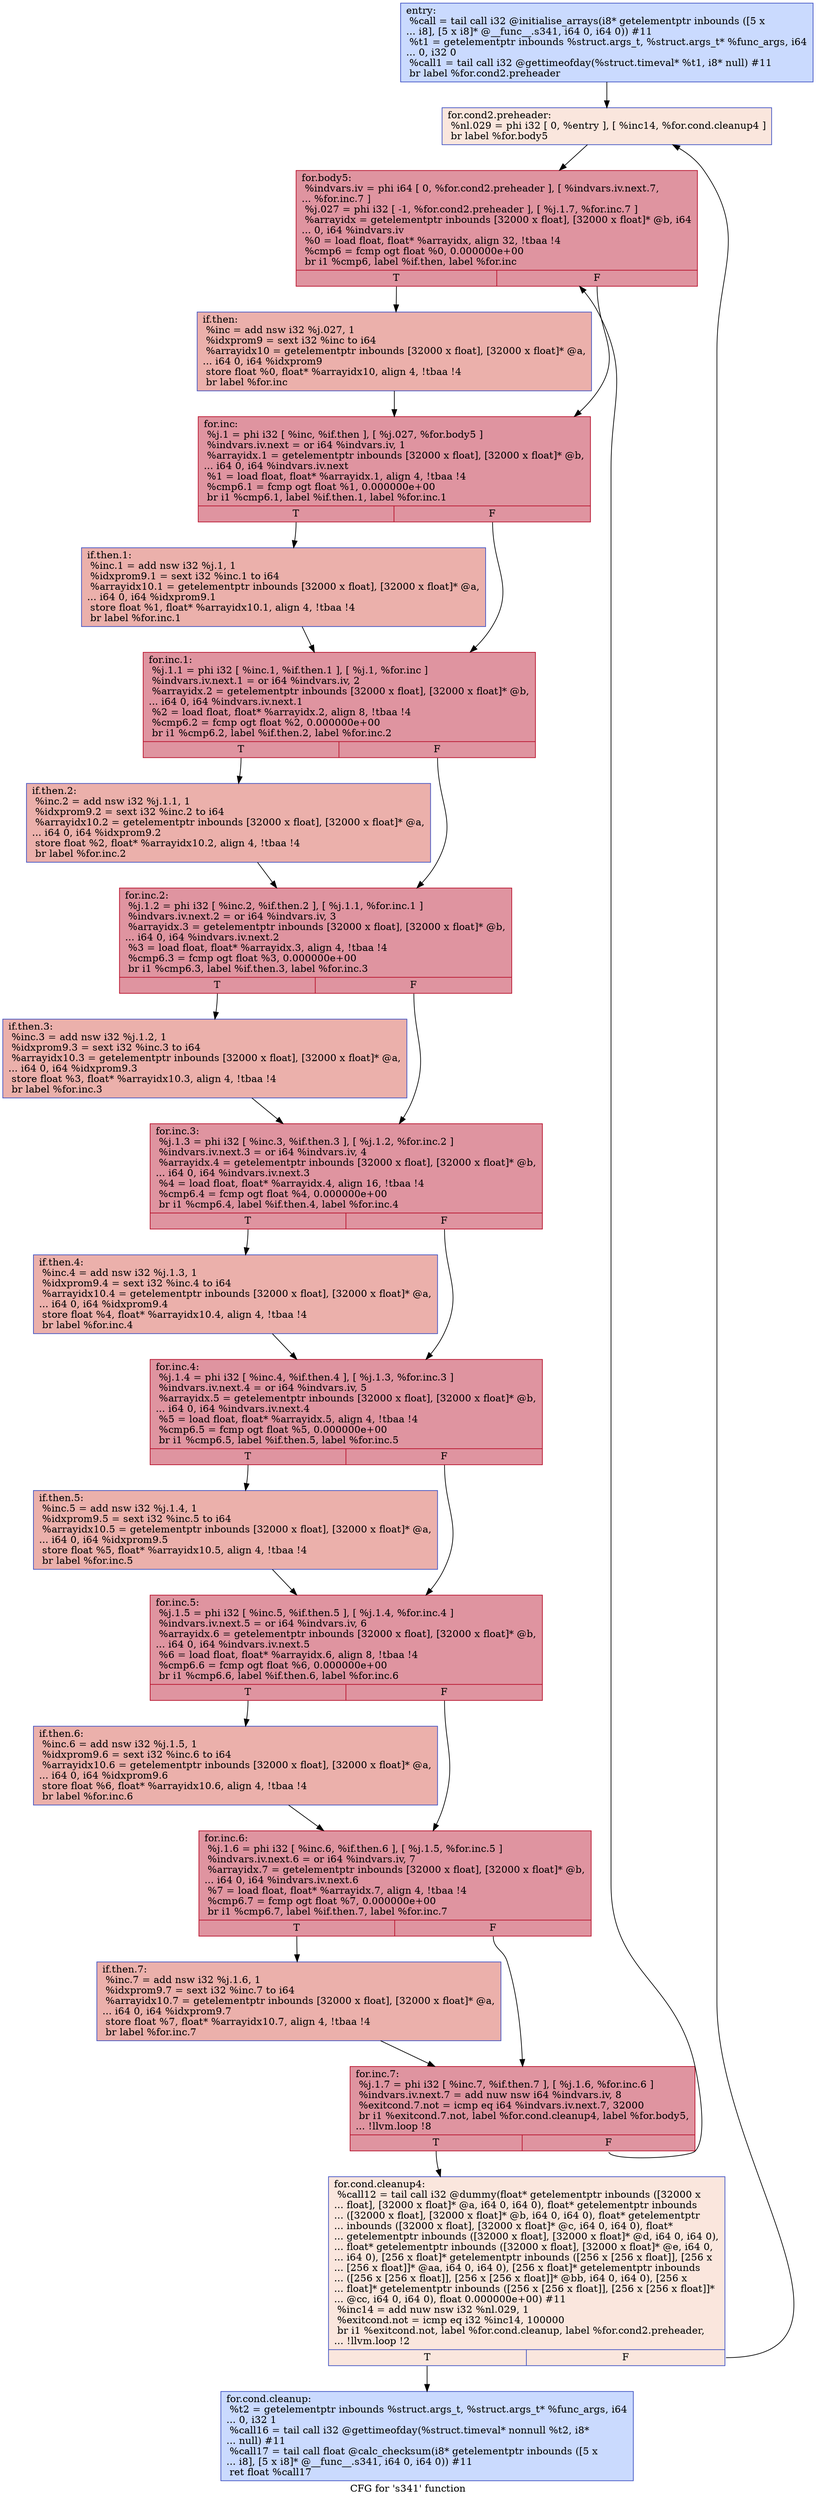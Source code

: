 digraph "CFG for 's341' function" {
	label="CFG for 's341' function";

	Node0x564c93c0b380 [shape=record,color="#3d50c3ff", style=filled, fillcolor="#88abfd70",label="{entry:\l  %call = tail call i32 @initialise_arrays(i8* getelementptr inbounds ([5 x\l... i8], [5 x i8]* @__func__.s341, i64 0, i64 0)) #11\l  %t1 = getelementptr inbounds %struct.args_t, %struct.args_t* %func_args, i64\l... 0, i32 0\l  %call1 = tail call i32 @gettimeofday(%struct.timeval* %t1, i8* null) #11\l  br label %for.cond2.preheader\l}"];
	Node0x564c93c0b380 -> Node0x564c93c0b820;
	Node0x564c93c0b820 [shape=record,color="#3d50c3ff", style=filled, fillcolor="#f3c7b170",label="{for.cond2.preheader:                              \l  %nl.029 = phi i32 [ 0, %entry ], [ %inc14, %for.cond.cleanup4 ]\l  br label %for.body5\l}"];
	Node0x564c93c0b820 -> Node0x564c93c0ba50;
	Node0x564c93c0bb10 [shape=record,color="#3d50c3ff", style=filled, fillcolor="#88abfd70",label="{for.cond.cleanup:                                 \l  %t2 = getelementptr inbounds %struct.args_t, %struct.args_t* %func_args, i64\l... 0, i32 1\l  %call16 = tail call i32 @gettimeofday(%struct.timeval* nonnull %t2, i8*\l... null) #11\l  %call17 = tail call float @calc_checksum(i8* getelementptr inbounds ([5 x\l... i8], [5 x i8]* @__func__.s341, i64 0, i64 0)) #11\l  ret float %call17\l}"];
	Node0x564c93c0b940 [shape=record,color="#3d50c3ff", style=filled, fillcolor="#f3c7b170",label="{for.cond.cleanup4:                                \l  %call12 = tail call i32 @dummy(float* getelementptr inbounds ([32000 x\l... float], [32000 x float]* @a, i64 0, i64 0), float* getelementptr inbounds\l... ([32000 x float], [32000 x float]* @b, i64 0, i64 0), float* getelementptr\l... inbounds ([32000 x float], [32000 x float]* @c, i64 0, i64 0), float*\l... getelementptr inbounds ([32000 x float], [32000 x float]* @d, i64 0, i64 0),\l... float* getelementptr inbounds ([32000 x float], [32000 x float]* @e, i64 0,\l... i64 0), [256 x float]* getelementptr inbounds ([256 x [256 x float]], [256 x\l... [256 x float]]* @aa, i64 0, i64 0), [256 x float]* getelementptr inbounds\l... ([256 x [256 x float]], [256 x [256 x float]]* @bb, i64 0, i64 0), [256 x\l... float]* getelementptr inbounds ([256 x [256 x float]], [256 x [256 x float]]*\l... @cc, i64 0, i64 0), float 0.000000e+00) #11\l  %inc14 = add nuw nsw i32 %nl.029, 1\l  %exitcond.not = icmp eq i32 %inc14, 100000\l  br i1 %exitcond.not, label %for.cond.cleanup, label %for.cond2.preheader,\l... !llvm.loop !2\l|{<s0>T|<s1>F}}"];
	Node0x564c93c0b940:s0 -> Node0x564c93c0bb10;
	Node0x564c93c0b940:s1 -> Node0x564c93c0b820;
	Node0x564c93c0ba50 [shape=record,color="#b70d28ff", style=filled, fillcolor="#b70d2870",label="{for.body5:                                        \l  %indvars.iv = phi i64 [ 0, %for.cond2.preheader ], [ %indvars.iv.next.7,\l... %for.inc.7 ]\l  %j.027 = phi i32 [ -1, %for.cond2.preheader ], [ %j.1.7, %for.inc.7 ]\l  %arrayidx = getelementptr inbounds [32000 x float], [32000 x float]* @b, i64\l... 0, i64 %indvars.iv\l  %0 = load float, float* %arrayidx, align 32, !tbaa !4\l  %cmp6 = fcmp ogt float %0, 0.000000e+00\l  br i1 %cmp6, label %if.then, label %for.inc\l|{<s0>T|<s1>F}}"];
	Node0x564c93c0ba50:s0 -> Node0x564c93c0c750;
	Node0x564c93c0ba50:s1 -> Node0x564c93c0c7c0;
	Node0x564c93c0c750 [shape=record,color="#3d50c3ff", style=filled, fillcolor="#d24b4070",label="{if.then:                                          \l  %inc = add nsw i32 %j.027, 1\l  %idxprom9 = sext i32 %inc to i64\l  %arrayidx10 = getelementptr inbounds [32000 x float], [32000 x float]* @a,\l... i64 0, i64 %idxprom9\l  store float %0, float* %arrayidx10, align 4, !tbaa !4\l  br label %for.inc\l}"];
	Node0x564c93c0c750 -> Node0x564c93c0c7c0;
	Node0x564c93c0c7c0 [shape=record,color="#b70d28ff", style=filled, fillcolor="#b70d2870",label="{for.inc:                                          \l  %j.1 = phi i32 [ %inc, %if.then ], [ %j.027, %for.body5 ]\l  %indvars.iv.next = or i64 %indvars.iv, 1\l  %arrayidx.1 = getelementptr inbounds [32000 x float], [32000 x float]* @b,\l... i64 0, i64 %indvars.iv.next\l  %1 = load float, float* %arrayidx.1, align 4, !tbaa !4\l  %cmp6.1 = fcmp ogt float %1, 0.000000e+00\l  br i1 %cmp6.1, label %if.then.1, label %for.inc.1\l|{<s0>T|<s1>F}}"];
	Node0x564c93c0c7c0:s0 -> Node0x564c93c0d280;
	Node0x564c93c0c7c0:s1 -> Node0x564c93c0d300;
	Node0x564c93c0d280 [shape=record,color="#3d50c3ff", style=filled, fillcolor="#d24b4070",label="{if.then.1:                                        \l  %inc.1 = add nsw i32 %j.1, 1\l  %idxprom9.1 = sext i32 %inc.1 to i64\l  %arrayidx10.1 = getelementptr inbounds [32000 x float], [32000 x float]* @a,\l... i64 0, i64 %idxprom9.1\l  store float %1, float* %arrayidx10.1, align 4, !tbaa !4\l  br label %for.inc.1\l}"];
	Node0x564c93c0d280 -> Node0x564c93c0d300;
	Node0x564c93c0d300 [shape=record,color="#b70d28ff", style=filled, fillcolor="#b70d2870",label="{for.inc.1:                                        \l  %j.1.1 = phi i32 [ %inc.1, %if.then.1 ], [ %j.1, %for.inc ]\l  %indvars.iv.next.1 = or i64 %indvars.iv, 2\l  %arrayidx.2 = getelementptr inbounds [32000 x float], [32000 x float]* @b,\l... i64 0, i64 %indvars.iv.next.1\l  %2 = load float, float* %arrayidx.2, align 8, !tbaa !4\l  %cmp6.2 = fcmp ogt float %2, 0.000000e+00\l  br i1 %cmp6.2, label %if.then.2, label %for.inc.2\l|{<s0>T|<s1>F}}"];
	Node0x564c93c0d300:s0 -> Node0x564c93c0daf0;
	Node0x564c93c0d300:s1 -> Node0x564c93c0db70;
	Node0x564c93c0daf0 [shape=record,color="#3d50c3ff", style=filled, fillcolor="#d24b4070",label="{if.then.2:                                        \l  %inc.2 = add nsw i32 %j.1.1, 1\l  %idxprom9.2 = sext i32 %inc.2 to i64\l  %arrayidx10.2 = getelementptr inbounds [32000 x float], [32000 x float]* @a,\l... i64 0, i64 %idxprom9.2\l  store float %2, float* %arrayidx10.2, align 4, !tbaa !4\l  br label %for.inc.2\l}"];
	Node0x564c93c0daf0 -> Node0x564c93c0db70;
	Node0x564c93c0db70 [shape=record,color="#b70d28ff", style=filled, fillcolor="#b70d2870",label="{for.inc.2:                                        \l  %j.1.2 = phi i32 [ %inc.2, %if.then.2 ], [ %j.1.1, %for.inc.1 ]\l  %indvars.iv.next.2 = or i64 %indvars.iv, 3\l  %arrayidx.3 = getelementptr inbounds [32000 x float], [32000 x float]* @b,\l... i64 0, i64 %indvars.iv.next.2\l  %3 = load float, float* %arrayidx.3, align 4, !tbaa !4\l  %cmp6.3 = fcmp ogt float %3, 0.000000e+00\l  br i1 %cmp6.3, label %if.then.3, label %for.inc.3\l|{<s0>T|<s1>F}}"];
	Node0x564c93c0db70:s0 -> Node0x564c93c0e350;
	Node0x564c93c0db70:s1 -> Node0x564c93c0ca30;
	Node0x564c93c0e350 [shape=record,color="#3d50c3ff", style=filled, fillcolor="#d24b4070",label="{if.then.3:                                        \l  %inc.3 = add nsw i32 %j.1.2, 1\l  %idxprom9.3 = sext i32 %inc.3 to i64\l  %arrayidx10.3 = getelementptr inbounds [32000 x float], [32000 x float]* @a,\l... i64 0, i64 %idxprom9.3\l  store float %3, float* %arrayidx10.3, align 4, !tbaa !4\l  br label %for.inc.3\l}"];
	Node0x564c93c0e350 -> Node0x564c93c0ca30;
	Node0x564c93c0ca30 [shape=record,color="#b70d28ff", style=filled, fillcolor="#b70d2870",label="{for.inc.3:                                        \l  %j.1.3 = phi i32 [ %inc.3, %if.then.3 ], [ %j.1.2, %for.inc.2 ]\l  %indvars.iv.next.3 = or i64 %indvars.iv, 4\l  %arrayidx.4 = getelementptr inbounds [32000 x float], [32000 x float]* @b,\l... i64 0, i64 %indvars.iv.next.3\l  %4 = load float, float* %arrayidx.4, align 16, !tbaa !4\l  %cmp6.4 = fcmp ogt float %4, 0.000000e+00\l  br i1 %cmp6.4, label %if.then.4, label %for.inc.4\l|{<s0>T|<s1>F}}"];
	Node0x564c93c0ca30:s0 -> Node0x564c93c0eee0;
	Node0x564c93c0ca30:s1 -> Node0x564c93c0ef30;
	Node0x564c93c0eee0 [shape=record,color="#3d50c3ff", style=filled, fillcolor="#d24b4070",label="{if.then.4:                                        \l  %inc.4 = add nsw i32 %j.1.3, 1\l  %idxprom9.4 = sext i32 %inc.4 to i64\l  %arrayidx10.4 = getelementptr inbounds [32000 x float], [32000 x float]* @a,\l... i64 0, i64 %idxprom9.4\l  store float %4, float* %arrayidx10.4, align 4, !tbaa !4\l  br label %for.inc.4\l}"];
	Node0x564c93c0eee0 -> Node0x564c93c0ef30;
	Node0x564c93c0ef30 [shape=record,color="#b70d28ff", style=filled, fillcolor="#b70d2870",label="{for.inc.4:                                        \l  %j.1.4 = phi i32 [ %inc.4, %if.then.4 ], [ %j.1.3, %for.inc.3 ]\l  %indvars.iv.next.4 = or i64 %indvars.iv, 5\l  %arrayidx.5 = getelementptr inbounds [32000 x float], [32000 x float]* @b,\l... i64 0, i64 %indvars.iv.next.4\l  %5 = load float, float* %arrayidx.5, align 4, !tbaa !4\l  %cmp6.5 = fcmp ogt float %5, 0.000000e+00\l  br i1 %cmp6.5, label %if.then.5, label %for.inc.5\l|{<s0>T|<s1>F}}"];
	Node0x564c93c0ef30:s0 -> Node0x564c93c0f6e0;
	Node0x564c93c0ef30:s1 -> Node0x564c93c0f730;
	Node0x564c93c0f6e0 [shape=record,color="#3d50c3ff", style=filled, fillcolor="#d24b4070",label="{if.then.5:                                        \l  %inc.5 = add nsw i32 %j.1.4, 1\l  %idxprom9.5 = sext i32 %inc.5 to i64\l  %arrayidx10.5 = getelementptr inbounds [32000 x float], [32000 x float]* @a,\l... i64 0, i64 %idxprom9.5\l  store float %5, float* %arrayidx10.5, align 4, !tbaa !4\l  br label %for.inc.5\l}"];
	Node0x564c93c0f6e0 -> Node0x564c93c0f730;
	Node0x564c93c0f730 [shape=record,color="#b70d28ff", style=filled, fillcolor="#b70d2870",label="{for.inc.5:                                        \l  %j.1.5 = phi i32 [ %inc.5, %if.then.5 ], [ %j.1.4, %for.inc.4 ]\l  %indvars.iv.next.5 = or i64 %indvars.iv, 6\l  %arrayidx.6 = getelementptr inbounds [32000 x float], [32000 x float]* @b,\l... i64 0, i64 %indvars.iv.next.5\l  %6 = load float, float* %arrayidx.6, align 8, !tbaa !4\l  %cmp6.6 = fcmp ogt float %6, 0.000000e+00\l  br i1 %cmp6.6, label %if.then.6, label %for.inc.6\l|{<s0>T|<s1>F}}"];
	Node0x564c93c0f730:s0 -> Node0x564c93c0ff70;
	Node0x564c93c0f730:s1 -> Node0x564c93c0ffc0;
	Node0x564c93c0ff70 [shape=record,color="#3d50c3ff", style=filled, fillcolor="#d24b4070",label="{if.then.6:                                        \l  %inc.6 = add nsw i32 %j.1.5, 1\l  %idxprom9.6 = sext i32 %inc.6 to i64\l  %arrayidx10.6 = getelementptr inbounds [32000 x float], [32000 x float]* @a,\l... i64 0, i64 %idxprom9.6\l  store float %6, float* %arrayidx10.6, align 4, !tbaa !4\l  br label %for.inc.6\l}"];
	Node0x564c93c0ff70 -> Node0x564c93c0ffc0;
	Node0x564c93c0ffc0 [shape=record,color="#b70d28ff", style=filled, fillcolor="#b70d2870",label="{for.inc.6:                                        \l  %j.1.6 = phi i32 [ %inc.6, %if.then.6 ], [ %j.1.5, %for.inc.5 ]\l  %indvars.iv.next.6 = or i64 %indvars.iv, 7\l  %arrayidx.7 = getelementptr inbounds [32000 x float], [32000 x float]* @b,\l... i64 0, i64 %indvars.iv.next.6\l  %7 = load float, float* %arrayidx.7, align 4, !tbaa !4\l  %cmp6.7 = fcmp ogt float %7, 0.000000e+00\l  br i1 %cmp6.7, label %if.then.7, label %for.inc.7\l|{<s0>T|<s1>F}}"];
	Node0x564c93c0ffc0:s0 -> Node0x564c93c10800;
	Node0x564c93c0ffc0:s1 -> Node0x564c93c0c390;
	Node0x564c93c10800 [shape=record,color="#3d50c3ff", style=filled, fillcolor="#d24b4070",label="{if.then.7:                                        \l  %inc.7 = add nsw i32 %j.1.6, 1\l  %idxprom9.7 = sext i32 %inc.7 to i64\l  %arrayidx10.7 = getelementptr inbounds [32000 x float], [32000 x float]* @a,\l... i64 0, i64 %idxprom9.7\l  store float %7, float* %arrayidx10.7, align 4, !tbaa !4\l  br label %for.inc.7\l}"];
	Node0x564c93c10800 -> Node0x564c93c0c390;
	Node0x564c93c0c390 [shape=record,color="#b70d28ff", style=filled, fillcolor="#b70d2870",label="{for.inc.7:                                        \l  %j.1.7 = phi i32 [ %inc.7, %if.then.7 ], [ %j.1.6, %for.inc.6 ]\l  %indvars.iv.next.7 = add nuw nsw i64 %indvars.iv, 8\l  %exitcond.7.not = icmp eq i64 %indvars.iv.next.7, 32000\l  br i1 %exitcond.7.not, label %for.cond.cleanup4, label %for.body5,\l... !llvm.loop !8\l|{<s0>T|<s1>F}}"];
	Node0x564c93c0c390:s0 -> Node0x564c93c0b940;
	Node0x564c93c0c390:s1 -> Node0x564c93c0ba50;
}
